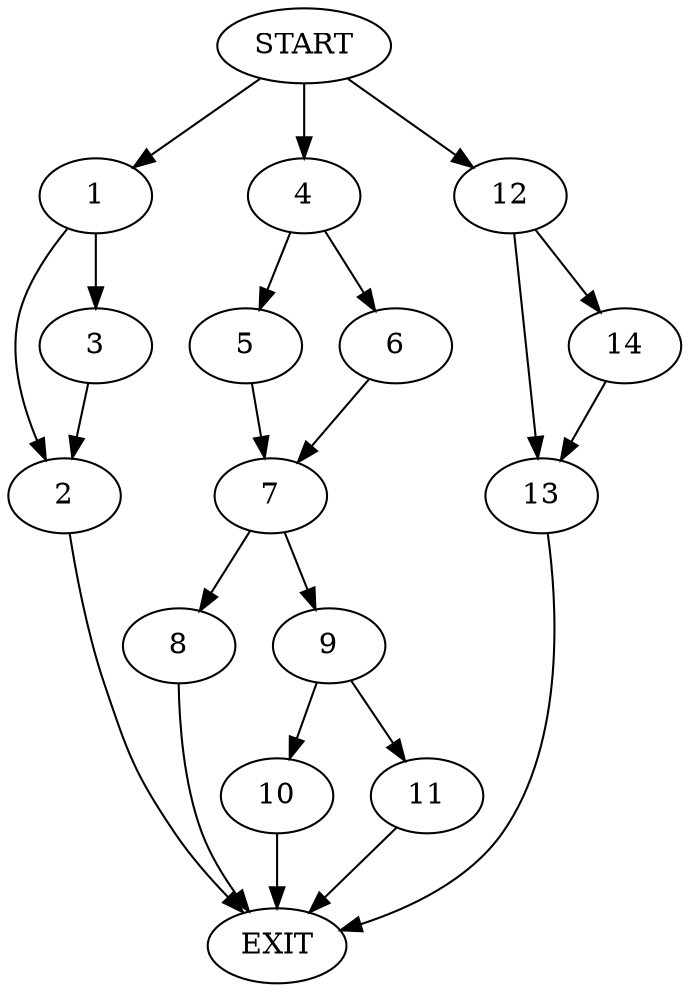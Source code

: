 digraph {
0 [label="START"]
15 [label="EXIT"]
0 -> 1
1 -> 2
1 -> 3
3 -> 2
2 -> 15
0 -> 4
4 -> 5
4 -> 6
5 -> 7
6 -> 7
7 -> 8
7 -> 9
8 -> 15
9 -> 10
9 -> 11
11 -> 15
10 -> 15
0 -> 12
12 -> 13
12 -> 14
13 -> 15
14 -> 13
}
